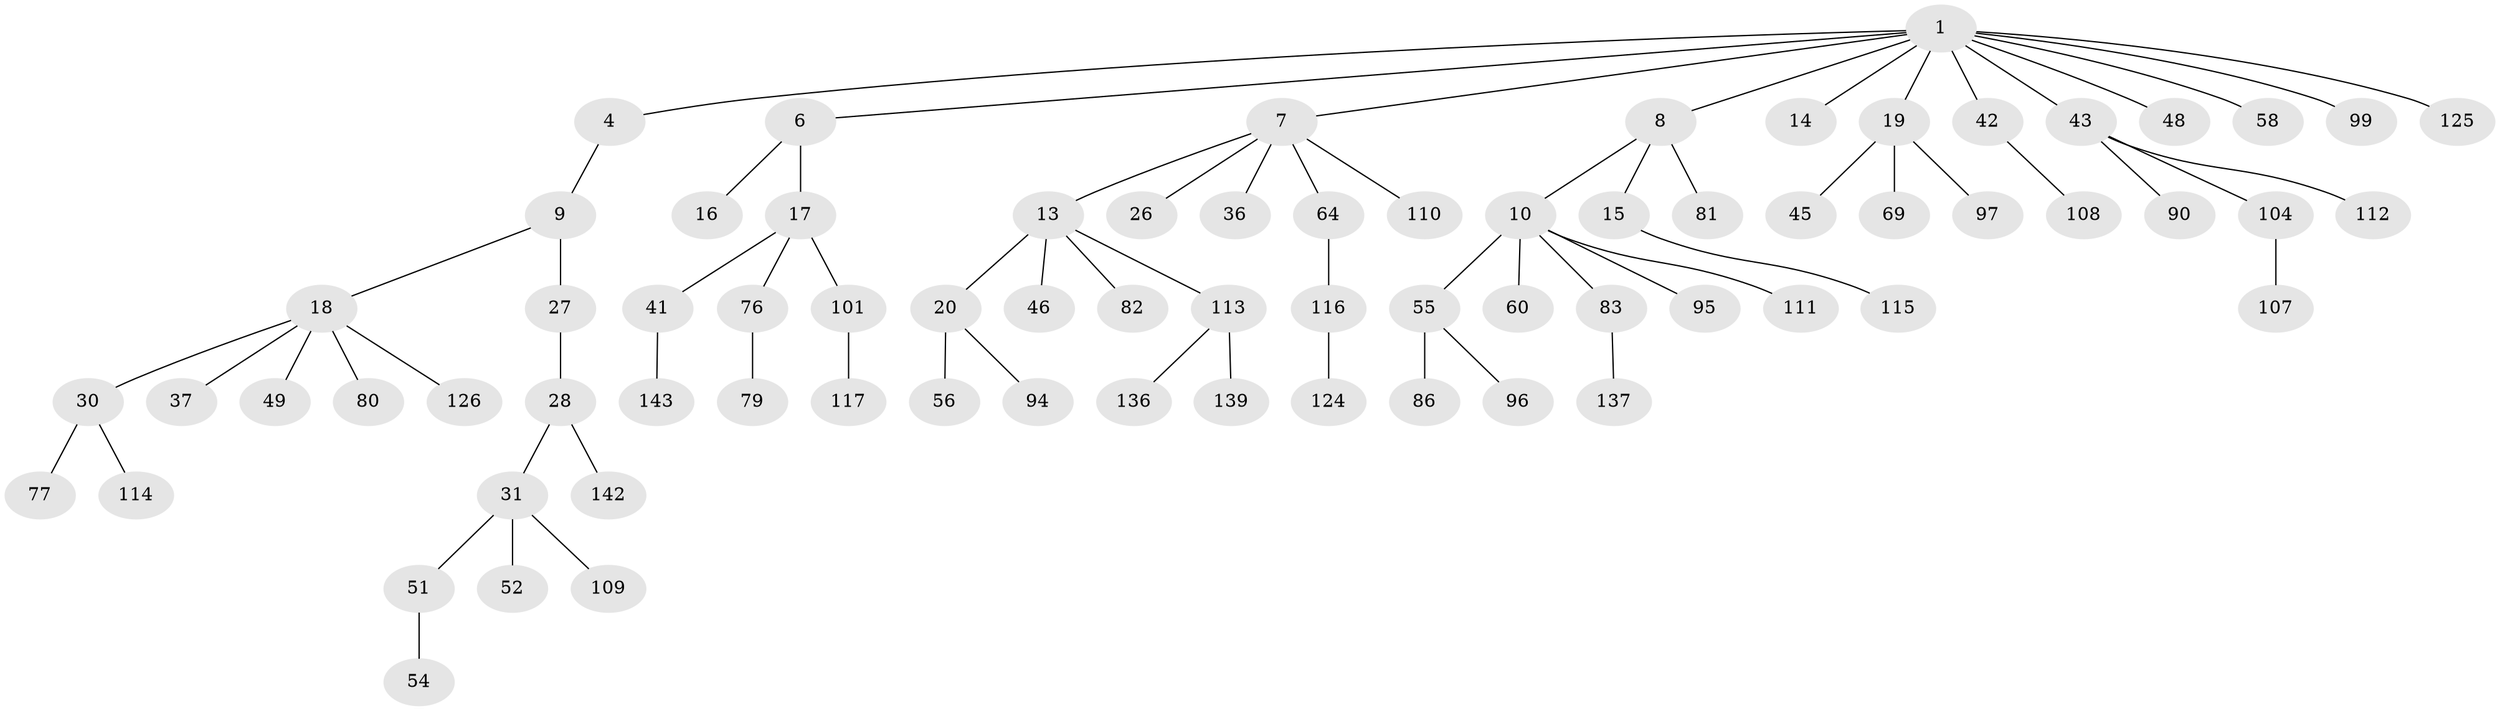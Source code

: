 // original degree distribution, {5: 0.0410958904109589, 3: 0.14383561643835616, 9: 0.00684931506849315, 2: 0.23972602739726026, 4: 0.0684931506849315, 1: 0.4931506849315068, 6: 0.00684931506849315}
// Generated by graph-tools (version 1.1) at 2025/15/03/09/25 04:15:22]
// undirected, 73 vertices, 72 edges
graph export_dot {
graph [start="1"]
  node [color=gray90,style=filled];
  1 [super="+2+73+38+145+3"];
  4;
  6;
  7 [super="+21"];
  8;
  9;
  10 [super="+39+22"];
  13 [super="+78+25+33"];
  14;
  15 [super="+61"];
  16 [super="+24+85"];
  17 [super="+29+23"];
  18;
  19;
  20;
  26;
  27;
  28;
  30 [super="+132+32"];
  31 [super="+40+50"];
  36 [super="+53+44+140"];
  37;
  41 [super="+93"];
  42 [super="+91"];
  43 [super="+75+68+70"];
  45;
  46;
  48;
  49;
  51;
  52;
  54 [super="+120"];
  55;
  56 [super="+67"];
  58;
  60;
  64;
  69;
  76;
  77;
  79;
  80 [super="+134"];
  81;
  82;
  83;
  86;
  90;
  94 [super="+122"];
  95;
  96 [super="+127"];
  97;
  99;
  101 [super="+135"];
  104;
  107;
  108;
  109;
  110;
  111;
  112 [super="+129"];
  113;
  114;
  115;
  116;
  117 [super="+131+130"];
  124;
  125;
  126 [super="+141"];
  136;
  137;
  139;
  142;
  143;
  1 -- 99;
  1 -- 43;
  1 -- 4;
  1 -- 6;
  1 -- 7;
  1 -- 8;
  1 -- 42;
  1 -- 14;
  1 -- 48;
  1 -- 19;
  1 -- 58;
  1 -- 125;
  4 -- 9;
  6 -- 16;
  6 -- 17;
  7 -- 13;
  7 -- 36;
  7 -- 110;
  7 -- 64;
  7 -- 26;
  8 -- 10;
  8 -- 15;
  8 -- 81;
  9 -- 18;
  9 -- 27;
  10 -- 83;
  10 -- 60;
  10 -- 55;
  10 -- 95;
  10 -- 111;
  13 -- 20;
  13 -- 113;
  13 -- 82;
  13 -- 46;
  15 -- 115;
  17 -- 101;
  17 -- 41;
  17 -- 76;
  18 -- 30;
  18 -- 37;
  18 -- 49;
  18 -- 80;
  18 -- 126;
  19 -- 45;
  19 -- 69;
  19 -- 97;
  20 -- 56;
  20 -- 94;
  27 -- 28;
  28 -- 31;
  28 -- 142;
  30 -- 114;
  30 -- 77;
  31 -- 52;
  31 -- 109;
  31 -- 51;
  41 -- 143;
  42 -- 108;
  43 -- 104;
  43 -- 90;
  43 -- 112;
  51 -- 54;
  55 -- 86;
  55 -- 96;
  64 -- 116;
  76 -- 79;
  83 -- 137;
  101 -- 117;
  104 -- 107;
  113 -- 136;
  113 -- 139;
  116 -- 124;
}
